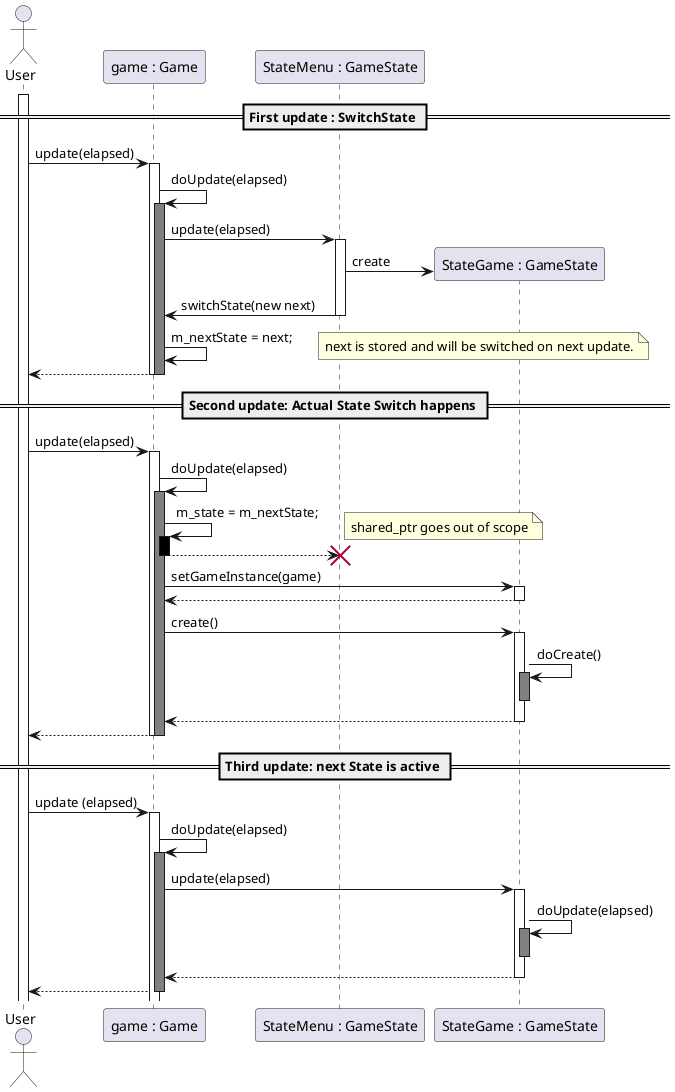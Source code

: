 @startuml
actor "User" as u
participant "game : Game" as g
participant "StateMenu : GameState" as p
participant "StateGame : GameState" as n

activate u

== First update : SwitchState ==
u -> g : update(elapsed)
activate g
g -> g : doUpdate(elapsed)
activate g #Gray
g -> p : update(elapsed)
activate p
create n
p -> n : create
p -> g : switchState(new next)
deactivate p
g -> g : m_nextState = next;
note right: next is stored and will be switched on next update.

g --> u
deactivate g
deactivate g
deactivate p


== Second update: Actual State Switch happens ==
u -> g : update(elapsed)
activate g
g-> g : doUpdate(elapsed)
activate g #Gray
g -> g : m_state = m_nextState;
activate g #Black
note right
shared_ptr goes out of scope
end note
g --> p
destroy p
deactivate g
g -> n : setGameInstance(game)
activate n
n --> g
deactivate n
g -> n : create()
activate n
n ->n : doCreate()
activate n #Gray

deactivate n
n --> g
deactivate n
g --> u
deactivate g
deactivate g

== Third update: next State is active ==
u -> g : update (elapsed)
activate g
g -> g :doUpdate(elapsed)
activate g #Gray

g -> n : update(elapsed)
activate n
n -> n : doUpdate(elapsed)
activate n #Gray

deactivate n
n --> g
deactivate n
g --> u
deactivate g
@enduml